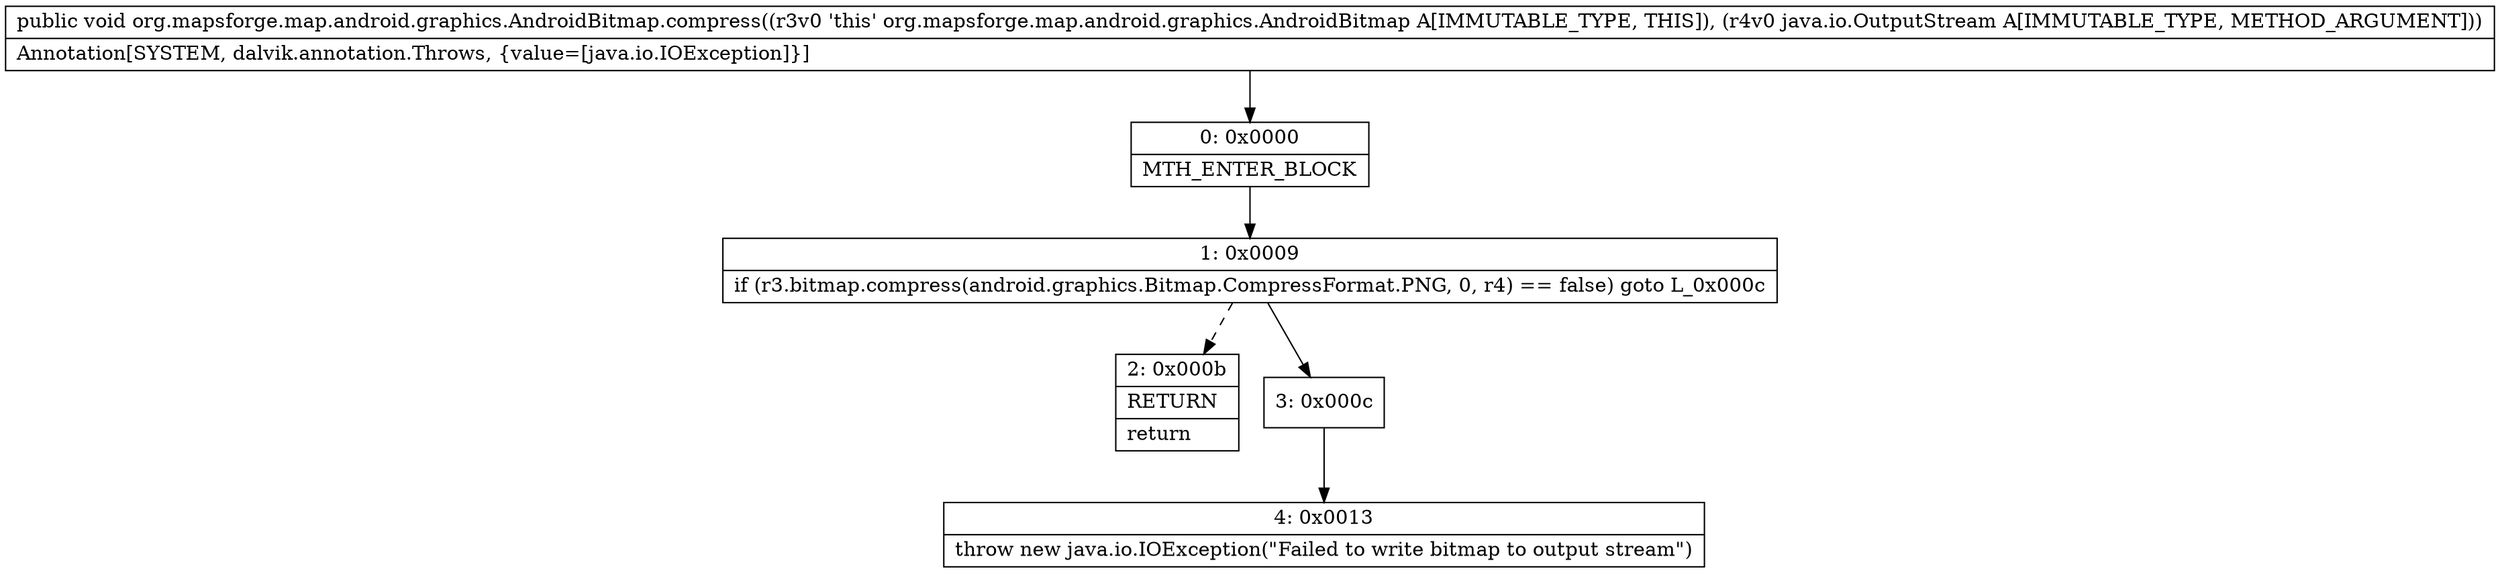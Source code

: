 digraph "CFG fororg.mapsforge.map.android.graphics.AndroidBitmap.compress(Ljava\/io\/OutputStream;)V" {
Node_0 [shape=record,label="{0\:\ 0x0000|MTH_ENTER_BLOCK\l}"];
Node_1 [shape=record,label="{1\:\ 0x0009|if (r3.bitmap.compress(android.graphics.Bitmap.CompressFormat.PNG, 0, r4) == false) goto L_0x000c\l}"];
Node_2 [shape=record,label="{2\:\ 0x000b|RETURN\l|return\l}"];
Node_3 [shape=record,label="{3\:\ 0x000c}"];
Node_4 [shape=record,label="{4\:\ 0x0013|throw new java.io.IOException(\"Failed to write bitmap to output stream\")\l}"];
MethodNode[shape=record,label="{public void org.mapsforge.map.android.graphics.AndroidBitmap.compress((r3v0 'this' org.mapsforge.map.android.graphics.AndroidBitmap A[IMMUTABLE_TYPE, THIS]), (r4v0 java.io.OutputStream A[IMMUTABLE_TYPE, METHOD_ARGUMENT]))  | Annotation[SYSTEM, dalvik.annotation.Throws, \{value=[java.io.IOException]\}]\l}"];
MethodNode -> Node_0;
Node_0 -> Node_1;
Node_1 -> Node_2[style=dashed];
Node_1 -> Node_3;
Node_3 -> Node_4;
}

